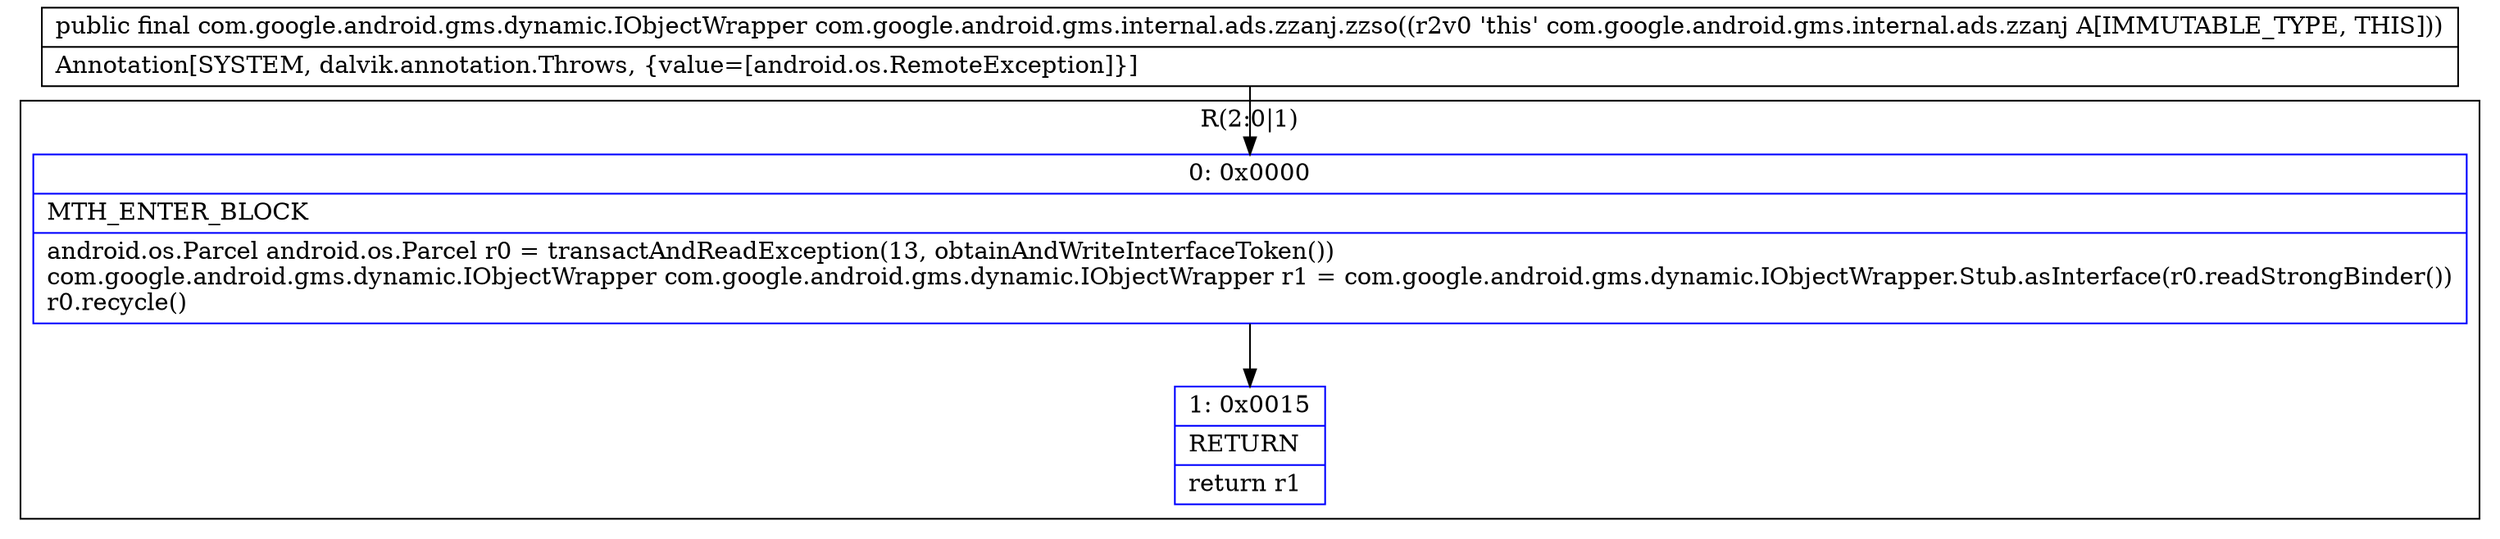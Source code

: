 digraph "CFG forcom.google.android.gms.internal.ads.zzanj.zzso()Lcom\/google\/android\/gms\/dynamic\/IObjectWrapper;" {
subgraph cluster_Region_26493137 {
label = "R(2:0|1)";
node [shape=record,color=blue];
Node_0 [shape=record,label="{0\:\ 0x0000|MTH_ENTER_BLOCK\l|android.os.Parcel android.os.Parcel r0 = transactAndReadException(13, obtainAndWriteInterfaceToken())\lcom.google.android.gms.dynamic.IObjectWrapper com.google.android.gms.dynamic.IObjectWrapper r1 = com.google.android.gms.dynamic.IObjectWrapper.Stub.asInterface(r0.readStrongBinder())\lr0.recycle()\l}"];
Node_1 [shape=record,label="{1\:\ 0x0015|RETURN\l|return r1\l}"];
}
MethodNode[shape=record,label="{public final com.google.android.gms.dynamic.IObjectWrapper com.google.android.gms.internal.ads.zzanj.zzso((r2v0 'this' com.google.android.gms.internal.ads.zzanj A[IMMUTABLE_TYPE, THIS]))  | Annotation[SYSTEM, dalvik.annotation.Throws, \{value=[android.os.RemoteException]\}]\l}"];
MethodNode -> Node_0;
Node_0 -> Node_1;
}

